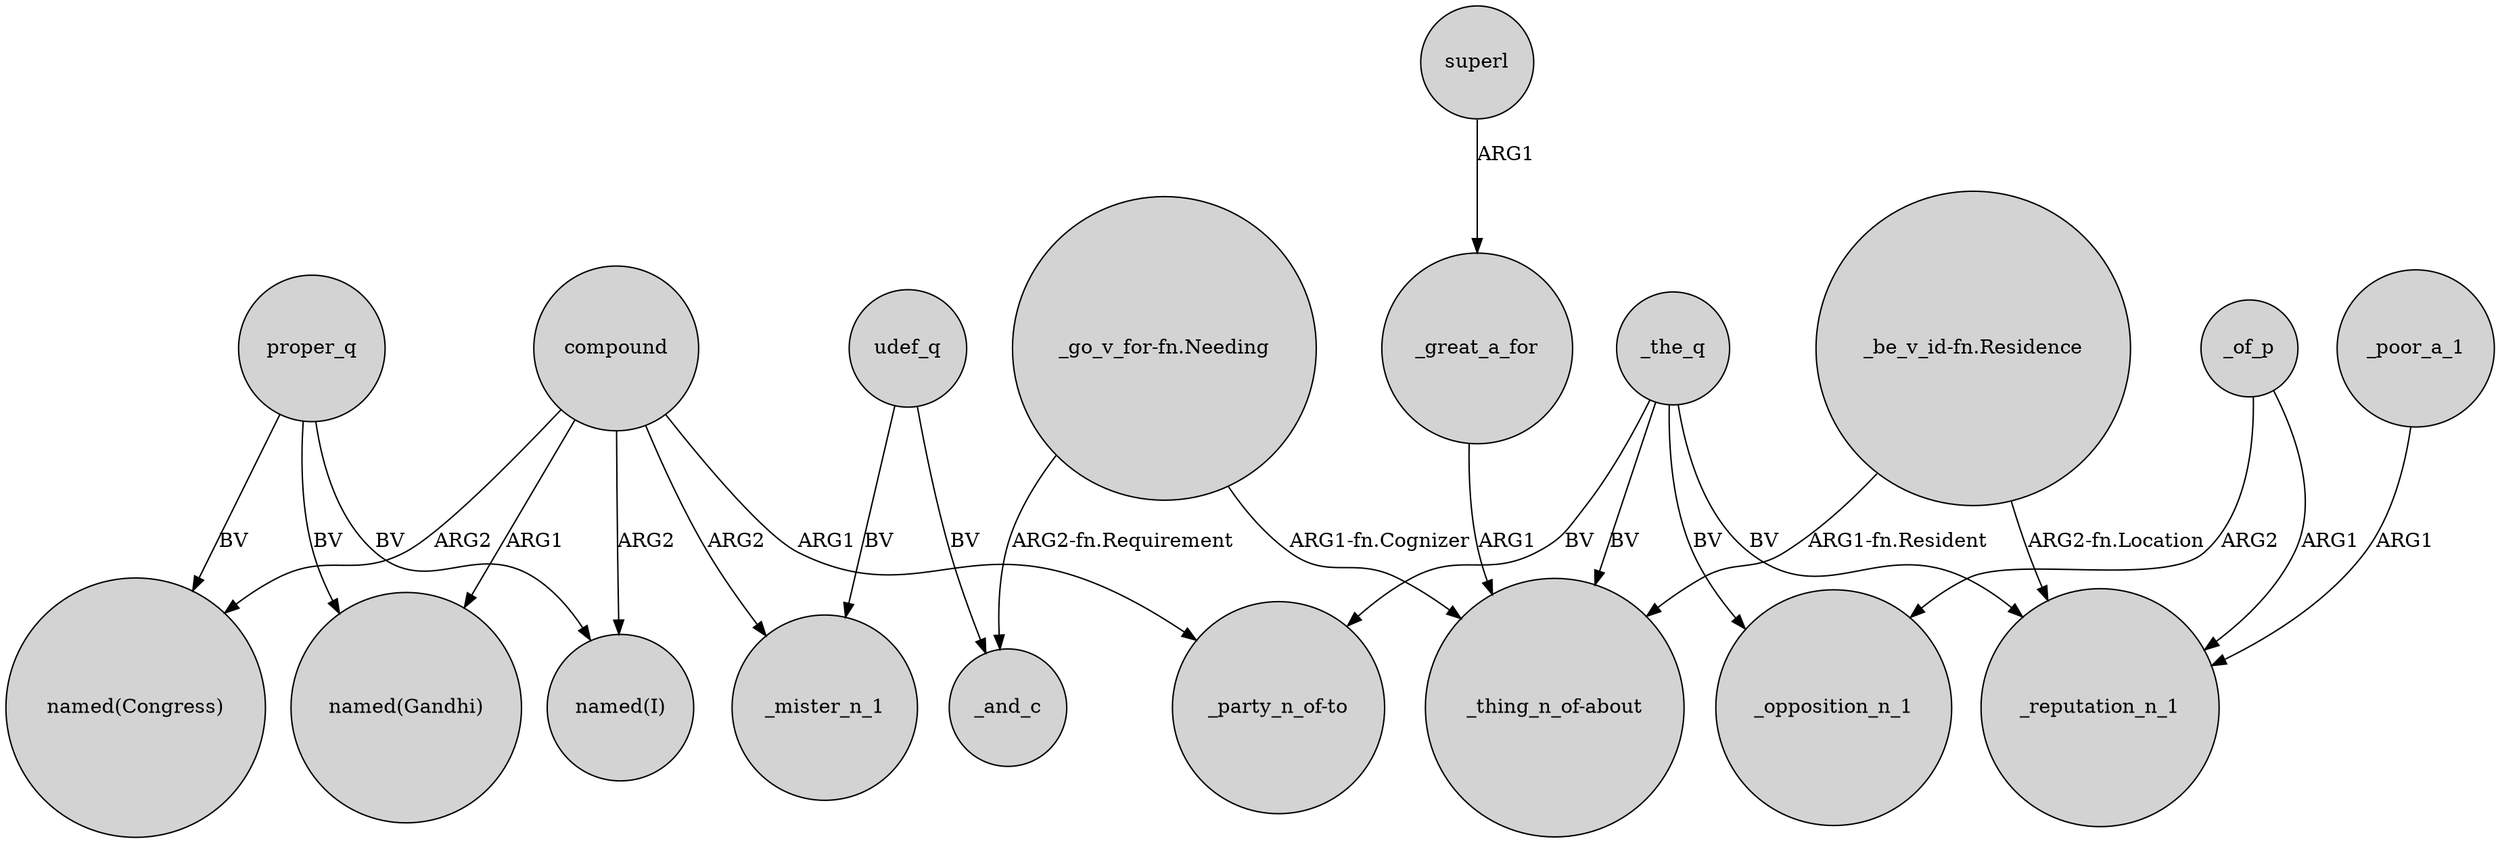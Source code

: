 digraph {
	node [shape=circle style=filled]
	compound -> "named(Congress)" [label=ARG2]
	_the_q -> "_thing_n_of-about" [label=BV]
	proper_q -> "named(Congress)" [label=BV]
	compound -> _mister_n_1 [label=ARG2]
	"_go_v_for-fn.Needing" -> "_thing_n_of-about" [label="ARG1-fn.Cognizer"]
	"_go_v_for-fn.Needing" -> _and_c [label="ARG2-fn.Requirement"]
	_of_p -> _opposition_n_1 [label=ARG2]
	superl -> _great_a_for [label=ARG1]
	udef_q -> _and_c [label=BV]
	udef_q -> _mister_n_1 [label=BV]
	_poor_a_1 -> _reputation_n_1 [label=ARG1]
	"_be_v_id-fn.Residence" -> _reputation_n_1 [label="ARG2-fn.Location"]
	_the_q -> _opposition_n_1 [label=BV]
	"_be_v_id-fn.Residence" -> "_thing_n_of-about" [label="ARG1-fn.Resident"]
	_the_q -> _reputation_n_1 [label=BV]
	compound -> "_party_n_of-to" [label=ARG1]
	compound -> "named(I)" [label=ARG2]
	_the_q -> "_party_n_of-to" [label=BV]
	compound -> "named(Gandhi)" [label=ARG1]
	_of_p -> _reputation_n_1 [label=ARG1]
	proper_q -> "named(I)" [label=BV]
	proper_q -> "named(Gandhi)" [label=BV]
	_great_a_for -> "_thing_n_of-about" [label=ARG1]
}

